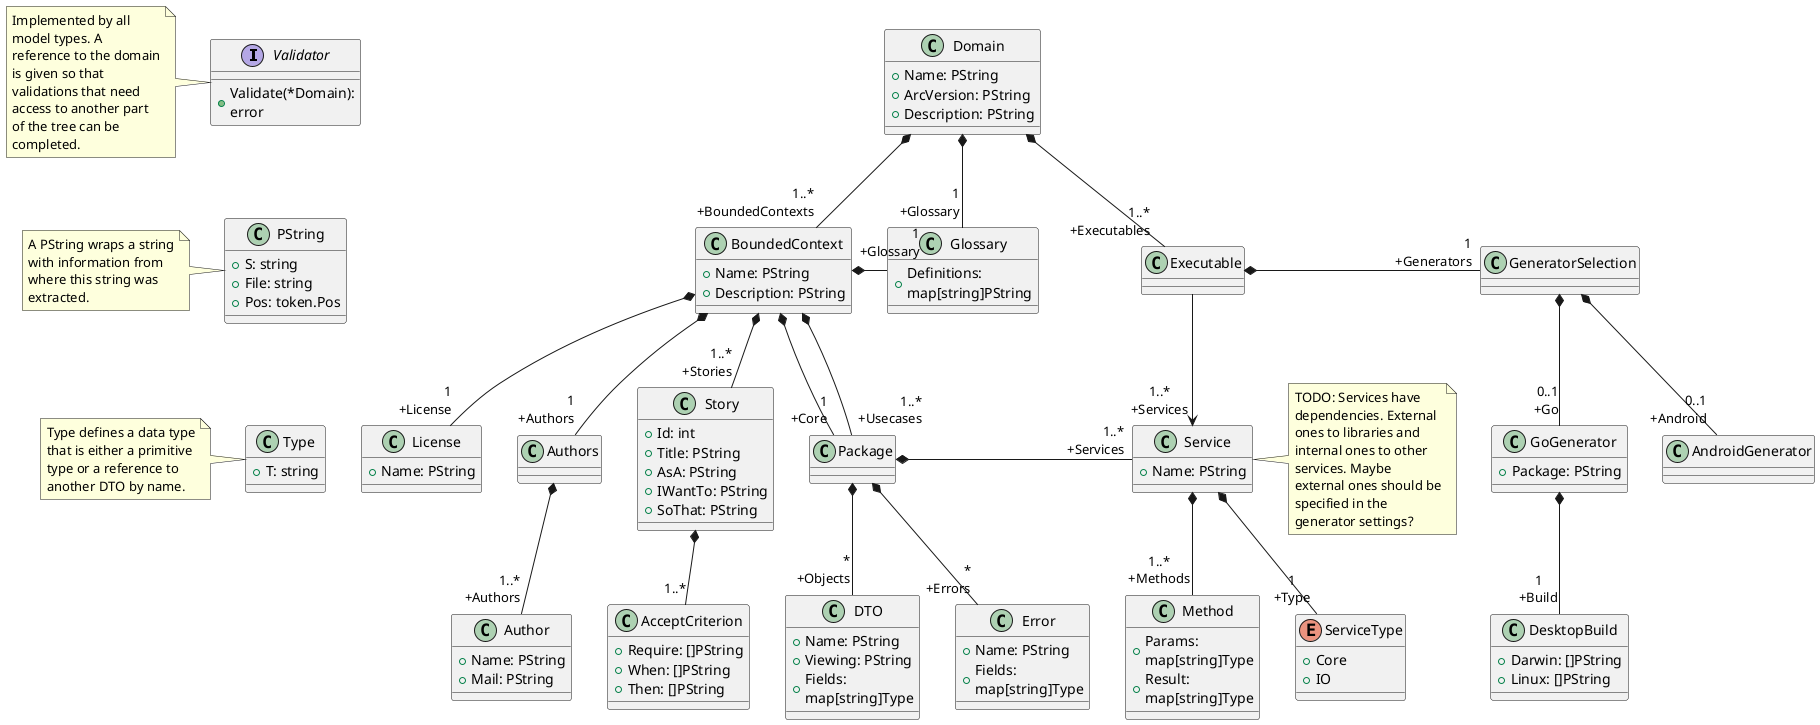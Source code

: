 @startuml Architecture_Model

skinparam {
    wrapWidth 150
}

interface Validator {
    + Validate(*Domain): error
}
note left
    Implemented by all model types. A reference to the domain is given so that validations that need access to another part of the tree can be completed.
end note

class Type {
    + T: string
}
note left
    Type defines a data type that is either a primitive type or a reference to another DTO by name.
end note

class PString {
    + S: string
    + File: string
    + Pos: token.Pos
}
note left
    A PString wraps a string with information from where this string was extracted.
end note

' Some hidden arrows to lay out the lonely types.
Validator -[hidden]-> PString
PString -[hidden]-> Type

class Domain {
    + Name: PString
    + ArcVersion: PString
    + Description: PString
}
Domain *- "1\r+Glossary" Glossary
Domain *-- "1..*\r+BoundedContexts" BoundedContext
Domain *-- "1..*\r+Executables" Executable

class BoundedContext {
    + Name: PString
    + Description: PString
}
BoundedContext *-- "1\r+License" License
BoundedContext *-- "1\r+Authors" Authors
BoundedContext *-- "1..*\r+Stories" Story
BoundedContext *- "1\r+Glossary" Glossary
BoundedContext *-- "1\r+Core" Package
BoundedContext *-- "1..*\r+Usecases" Package

class Package {}
Package *-- "*\r+Objects" DTO
Package *-- "*\r+Errors" Error
Package *-[norank]- "1..*\r+Services" Service

class Authors {}
Authors *-- "1..*\r+Authors" Author

class Author {
    + Name: PString
    + Mail: PString
}

class License {
    + Name: PString
}

class Glossary {
    +Definitions: map[string]PString
}

class Story {
    + Id: int
    + Title: PString
    + AsA: PString
    + IWantTo: PString
    + SoThat: PString
}
Story *-- "1..*" AcceptCriterion

class AcceptCriterion {
    + Require: []PString
    + When: []PString
    + Then: []PString
}

class GeneratorSelection {}
GeneratorSelection *-- "0..1\r+Go" GoGenerator
GeneratorSelection *-- "0..1\r+Android" AndroidGenerator

class GoGenerator {
    + Package: PString
}
GoGenerator *-- "1\n+Build" DesktopBuild

class DesktopBuild {
    + Darwin: []PString
    + Linux: []PString
}

class DTO {
    + Name: PString
    + Viewing: PString
    + Fields: map[string]Type
}

class Error {
    + Name: PString
    + Fields: map[string]Type
}

class Service {
    + Name: PString
}
Service *-- "1..*\n+Methods" Method
Service *-- "1\n+Type" ServiceType

enum ServiceType {
    + Core
    + IO
}

note right of Service
    TODO: Services have dependencies. External ones to libraries and internal ones to other services. Maybe external ones should be specified in the generator settings?
end note

class Method {
    +Params: map[string]Type
    +Result: map[string]Type
}

class Executable {}
Executable --> "1..*\n+Services" Service
Executable *- "1\r+Generators" GeneratorSelection

@enduml